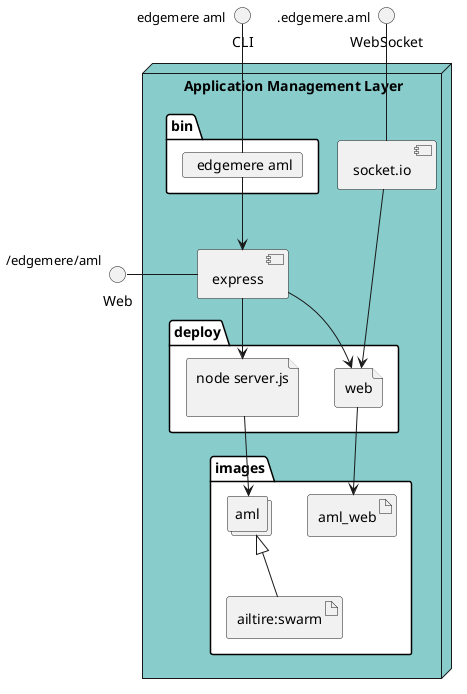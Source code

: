 @startuml
  interface CLI
  interface Web
  interface WebSocket
node "Application Management Layer" #88cccc {
  component express as REST
  component socket.io as socket
  folder bin #ffffff {
    card " edgemere aml" as binName
  }
  binName --> REST

  folder deploy #ffffff {
      file "node server.js\n" as aml_container
      REST --> aml_container

  
    file "web" as web_container
    REST --> web_container
    socket ---> web_container
  
  }
  folder images #ffffff {
    collections "aml" as amlimage
    artifact "ailtire:swarm" as ailtireswarm
    amlimage <|-- ailtireswarm
    aml_container --> amlimage

  
      artifact "aml_web" as aml_web
      web_container --> aml_web
    
  }
}
CLI " edgemere aml" -- binName
Web "/edgemere/aml" - REST
WebSocket ".edgemere.aml" -- socket

@enduml
